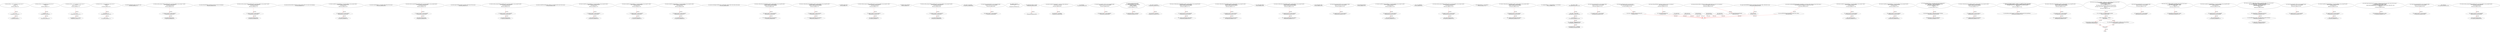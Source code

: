 digraph  {
13 [code="function add(uint a, uint b) internal pure returns (uint c) {	 \n        c = a + b;\n        require(c >= a);\n    }", label="2_ function add(uint a, uint b) internal pure returns (uint c) {	 \n        c = a + b;\n        require(c >= a);\n    }\n13-function_definition-3-6", method="add(uint a,uint b)", type_label=function_definition];
31 [code="c = a + b;", label="3_ c = a + b;\n31-expression_statement-4-4", method="add(uint a,uint b)", type_label=expression_statement];
37 [code="require(c >= a);", label="4_ require(c >= a);\n37-expression_statement-5-5", method="add(uint a,uint b)", type_label=expression_statement];
44 [code="function sub(uint a, uint b) internal pure returns (uint c) {	 \n        require(b <= a);\n        c = a - b;\n    }", label="6_ function sub(uint a, uint b) internal pure returns (uint c) {	 \n        require(b <= a);\n        c = a - b;\n    }\n44-function_definition-7-10", method="sub(uint a,uint b)", type_label=function_definition];
62 [code="require(b <= a);", label="7_ require(b <= a);\n62-expression_statement-8-8", method="sub(uint a,uint b)", type_label=expression_statement];
69 [code="c = a - b;", label="8_ c = a - b;\n69-expression_statement-9-9", method="sub(uint a,uint b)", type_label=expression_statement];
75 [code="function mul(uint a, uint b) internal pure returns (uint c) {	 \n        c = a * b;\n        require(a == 0 || c / a == b);\n    }", label="10_ function mul(uint a, uint b) internal pure returns (uint c) {	 \n        c = a * b;\n        require(a == 0 || c / a == b);\n    }\n75-function_definition-11-14", method="mul(uint a,uint b)", type_label=function_definition];
93 [code="c = a * b;", label="11_ c = a * b;\n93-expression_statement-12-12", method="mul(uint a,uint b)", type_label=expression_statement];
99 [code="require(a == 0 || c / a == b);", label="12_ require(a == 0 || c / a == b);\n99-expression_statement-13-13", method="mul(uint a,uint b)", type_label=expression_statement];
112 [code="function div(uint a, uint b) internal pure returns (uint c) {	 \n        require(b > 0);\n        c = a / b;\n    }", label="14_ function div(uint a, uint b) internal pure returns (uint c) {	 \n        require(b > 0);\n        c = a / b;\n    }\n112-function_definition-15-18", method="div(uint a,uint b)", type_label=function_definition];
130 [code="require(b > 0);", label="15_ require(b > 0);\n130-expression_statement-16-16", method="div(uint a,uint b)", type_label=expression_statement];
137 [code="c = a / b;", label="16_ c = a / b;\n137-expression_statement-17-17", method="div(uint a,uint b)", type_label=expression_statement];
146 [code="function totalSupply() public view returns (uint);", label="20_ function totalSupply() public view returns (uint);\n146-function_definition-21-21", method="totalSupply()", type_label=function_definition];
154 [code="function sendto_txorigin17(address payable receiver, uint amount,address owner_txorigin17) public {\n	require (tx.origin == owner_txorigin17);\n	receiver.transfer(amount);\n}", label="21_ function sendto_txorigin17(address payable receiver, uint amount,address owner_txorigin17) public {\n	require (tx.origin == owner_txorigin17);\n	receiver.transfer(amount);\n}\n154-function_definition-22-25", method="sendto_txorigin17(address payable receiver,uint amount,address owner_txorigin17)", type_label=function_definition];
170 [code="require (tx.origin == owner_txorigin17);", label="22_ require (tx.origin == owner_txorigin17);\n170-expression_statement-23-23", method="sendto_txorigin17(address payable receiver,uint amount,address owner_txorigin17)", type_label=expression_statement];
179 [code="receiver.transfer(amount);", label="23_ receiver.transfer(amount);\n179-expression_statement-24-24", method="sendto_txorigin17(address payable receiver,uint amount,address owner_txorigin17)", type_label=expression_statement];
186 [code="function balanceOf(address tokenOwner) public view returns (uint balance);", label="25_ function balanceOf(address tokenOwner) public view returns (uint balance);\n186-function_definition-26-26", method="balanceOf(address tokenOwner)", type_label=function_definition];
199 [code="function sendto_txorigin37(address payable receiver, uint amount,address owner_txorigin37) public {\n	require (tx.origin == owner_txorigin37);\n	receiver.transfer(amount);\n}", label="26_ function sendto_txorigin37(address payable receiver, uint amount,address owner_txorigin37) public {\n	require (tx.origin == owner_txorigin37);\n	receiver.transfer(amount);\n}\n199-function_definition-27-30", method="sendto_txorigin37(address payable receiver,uint amount,address owner_txorigin37)", type_label=function_definition];
215 [code="require (tx.origin == owner_txorigin37);", label="27_ require (tx.origin == owner_txorigin37);\n215-expression_statement-28-28", method="sendto_txorigin37(address payable receiver,uint amount,address owner_txorigin37)", type_label=expression_statement];
224 [code="receiver.transfer(amount);", label="28_ receiver.transfer(amount);\n224-expression_statement-29-29", method="sendto_txorigin37(address payable receiver,uint amount,address owner_txorigin37)", type_label=expression_statement];
231 [code="function allowance(address tokenOwner, address spender) public view returns (uint remaining);", label="30_ function allowance(address tokenOwner, address spender) public view returns (uint remaining);\n231-function_definition-31-31", method="allowance(address tokenOwner,address spender)", type_label=function_definition];
248 [code="function transferTo_txorigin3(address to, uint amount,address owner_txorigin3) public {\n  require(tx.origin == owner_txorigin3);\n  to.call.value(amount);\n}", label="31_ function transferTo_txorigin3(address to, uint amount,address owner_txorigin3) public {\n  require(tx.origin == owner_txorigin3);\n  to.call.value(amount);\n}\n248-function_definition-32-35", method="transferTo_txorigin3(address to,uint amount,address owner_txorigin3)", type_label=function_definition];
264 [code="require(tx.origin == owner_txorigin3);", label="32_ require(tx.origin == owner_txorigin3);\n264-expression_statement-33-33", method="transferTo_txorigin3(address to,uint amount,address owner_txorigin3)", type_label=expression_statement];
273 [code="to.call.value(amount);", label="33_ to.call.value(amount);\n273-expression_statement-34-34", method="transferTo_txorigin3(address to,uint amount,address owner_txorigin3)", type_label=expression_statement];
282 [code="function transfer(address to, uint tokens) public returns (bool success);", label="35_ function transfer(address to, uint tokens) public returns (bool success);\n282-function_definition-36-36", method="transfer(address to,uint tokens)", type_label=function_definition];
298 [code="function sendto_txorigin9(address payable receiver, uint amount,address owner_txorigin9) public {\n	require (tx.origin == owner_txorigin9);\n	receiver.transfer(amount);\n}", label="36_ function sendto_txorigin9(address payable receiver, uint amount,address owner_txorigin9) public {\n	require (tx.origin == owner_txorigin9);\n	receiver.transfer(amount);\n}\n298-function_definition-37-40", method="sendto_txorigin9(address payable receiver,uint amount,address owner_txorigin9)", type_label=function_definition];
314 [code="require (tx.origin == owner_txorigin9);", label="37_ require (tx.origin == owner_txorigin9);\n314-expression_statement-38-38", method="sendto_txorigin9(address payable receiver,uint amount,address owner_txorigin9)", type_label=expression_statement];
323 [code="receiver.transfer(amount);", label="38_ receiver.transfer(amount);\n323-expression_statement-39-39", method="sendto_txorigin9(address payable receiver,uint amount,address owner_txorigin9)", type_label=expression_statement];
330 [code="function approve(address spender, uint tokens) public returns (bool success);", label="40_ function approve(address spender, uint tokens) public returns (bool success);\n330-function_definition-41-41", method="approve(address spender,uint tokens)", type_label=function_definition];
346 [code="function sendto_txorigin25(address payable receiver, uint amount,address owner_txorigin25) public {\n	require (tx.origin == owner_txorigin25);\n	receiver.transfer(amount);\n}", label="41_ function sendto_txorigin25(address payable receiver, uint amount,address owner_txorigin25) public {\n	require (tx.origin == owner_txorigin25);\n	receiver.transfer(amount);\n}\n346-function_definition-42-45", method="sendto_txorigin25(address payable receiver,uint amount,address owner_txorigin25)", type_label=function_definition];
362 [code="require (tx.origin == owner_txorigin25);", label="42_ require (tx.origin == owner_txorigin25);\n362-expression_statement-43-43", method="sendto_txorigin25(address payable receiver,uint amount,address owner_txorigin25)", type_label=expression_statement];
371 [code="receiver.transfer(amount);", label="43_ receiver.transfer(amount);\n371-expression_statement-44-44", method="sendto_txorigin25(address payable receiver,uint amount,address owner_txorigin25)", type_label=expression_statement];
378 [code="function transferFrom(address from, address to, uint tokens) public returns (bool success);", label="45_ function transferFrom(address from, address to, uint tokens) public returns (bool success);\n378-function_definition-46-46", method="transferFrom(address from,address to,uint tokens)", type_label=function_definition];
398 [code="function transferTo_txorigin19(address to, uint amount,address owner_txorigin19) public {\n  require(tx.origin == owner_txorigin19);\n  to.call.value(amount);\n}", label="46_ function transferTo_txorigin19(address to, uint amount,address owner_txorigin19) public {\n  require(tx.origin == owner_txorigin19);\n  to.call.value(amount);\n}\n398-function_definition-47-50", method="transferTo_txorigin19(address to,uint amount,address owner_txorigin19)", type_label=function_definition];
414 [code="require(tx.origin == owner_txorigin19);", label="47_ require(tx.origin == owner_txorigin19);\n414-expression_statement-48-48", method="transferTo_txorigin19(address to,uint amount,address owner_txorigin19)", type_label=expression_statement];
423 [code="to.call.value(amount);", label="48_ to.call.value(amount);\n423-expression_statement-49-49", method="transferTo_txorigin19(address to,uint amount,address owner_txorigin19)", type_label=expression_statement];
432 [code="function transferTo_txorigin27(address to, uint amount,address owner_txorigin27) public {\n  require(tx.origin == owner_txorigin27);\n  to.call.value(amount);\n}", label="50_ function transferTo_txorigin27(address to, uint amount,address owner_txorigin27) public {\n  require(tx.origin == owner_txorigin27);\n  to.call.value(amount);\n}\n432-function_definition-51-54", method="transferTo_txorigin27(address to,uint amount,address owner_txorigin27)", type_label=function_definition];
448 [code="require(tx.origin == owner_txorigin27);", label="51_ require(tx.origin == owner_txorigin27);\n448-expression_statement-52-52", method="transferTo_txorigin27(address to,uint amount,address owner_txorigin27)", type_label=expression_statement];
457 [code="to.call.value(amount);", label="52_ to.call.value(amount);\n457-expression_statement-53-53", method="transferTo_txorigin27(address to,uint amount,address owner_txorigin27)", type_label=expression_statement];
480 [code="function transferTo_txorigin31(address to, uint amount,address owner_txorigin31) public {\n  require(tx.origin == owner_txorigin31);\n  to.call.value(amount);\n}", label="55_ function transferTo_txorigin31(address to, uint amount,address owner_txorigin31) public {\n  require(tx.origin == owner_txorigin31);\n  to.call.value(amount);\n}\n480-function_definition-56-59", method="transferTo_txorigin31(address to,uint amount,address owner_txorigin31)", type_label=function_definition];
496 [code="require(tx.origin == owner_txorigin31);", label="56_ require(tx.origin == owner_txorigin31);\n496-expression_statement-57-57", method="transferTo_txorigin31(address to,uint amount,address owner_txorigin31)", type_label=expression_statement];
505 [code="to.call.value(amount);", label="57_ to.call.value(amount);\n505-expression_statement-58-58", method="transferTo_txorigin31(address to,uint amount,address owner_txorigin31)", type_label=expression_statement];
531 [code="function receiveApproval(address from, uint256 tokens, address token, bytes memory data) public;", label="62_ function receiveApproval(address from, uint256 tokens, address token, bytes memory data) public;\n531-function_definition-63-63", method="receiveApproval(address from,uint256 tokens,address token,bytes memory data)", type_label=function_definition];
550 [code="function withdrawAll_txorigin26(address payable _recipient,address owner_txorigin26) public {\n        require(tx.origin == owner_txorigin26);\n        _recipient.transfer(address(this).balance);\n    }", label="63_ function withdrawAll_txorigin26(address payable _recipient,address owner_txorigin26) public {\n        require(tx.origin == owner_txorigin26);\n        _recipient.transfer(address(this).balance);\n    }\n550-function_definition-64-67", method="withdrawAll_txorigin26(address payable _recipient,address owner_txorigin26)", type_label=function_definition];
562 [code="require(tx.origin == owner_txorigin26);", label="64_ require(tx.origin == owner_txorigin26);\n562-expression_statement-65-65", method="withdrawAll_txorigin26(address payable _recipient,address owner_txorigin26)", type_label=expression_statement];
571 [code="_recipient.transfer(address(this).balance);", label="65_ _recipient.transfer(address(this).balance);\n571-expression_statement-66-66", method="withdrawAll_txorigin26(address payable _recipient,address owner_txorigin26)", type_label=expression_statement];
585 [code="function withdrawAll_txorigin34(address payable _recipient,address owner_txorigin34) public {\n        require(tx.origin == owner_txorigin34);\n        _recipient.transfer(address(this).balance);\n    }", label="69_ function withdrawAll_txorigin34(address payable _recipient,address owner_txorigin34) public {\n        require(tx.origin == owner_txorigin34);\n        _recipient.transfer(address(this).balance);\n    }\n585-function_definition-70-73", method="withdrawAll_txorigin34(address payable _recipient,address owner_txorigin34)", type_label=function_definition];
597 [code="require(tx.origin == owner_txorigin34);", label="70_ require(tx.origin == owner_txorigin34);\n597-expression_statement-71-71", method="withdrawAll_txorigin34(address payable _recipient,address owner_txorigin34)", type_label=expression_statement];
606 [code="_recipient.transfer(address(this).balance);", label="71_ _recipient.transfer(address(this).balance);\n606-expression_statement-72-72", method="withdrawAll_txorigin34(address payable _recipient,address owner_txorigin34)", type_label=expression_statement];
617 [code="address public owner;", label="73_ address public owner;\n617-new_variable-74-74", method="", type_label=new_variable];
622 [code="function sendto_txorigin21(address payable receiver, uint amount,address owner_txorigin21) public {\n	require (tx.origin == owner_txorigin21);\n	receiver.transfer(amount);\n}", label="74_ function sendto_txorigin21(address payable receiver, uint amount,address owner_txorigin21) public {\n	require (tx.origin == owner_txorigin21);\n	receiver.transfer(amount);\n}\n622-function_definition-75-78", method="sendto_txorigin21(address payable receiver,uint amount,address owner_txorigin21)", type_label=function_definition];
638 [code="require (tx.origin == owner_txorigin21);", label="75_ require (tx.origin == owner_txorigin21);\n638-expression_statement-76-76", method="sendto_txorigin21(address payable receiver,uint amount,address owner_txorigin21)", type_label=expression_statement];
647 [code="receiver.transfer(amount);", label="76_ receiver.transfer(amount);\n647-expression_statement-77-77", method="sendto_txorigin21(address payable receiver,uint amount,address owner_txorigin21)", type_label=expression_statement];
654 [code="address public newOwner;", label="78_ address public newOwner;\n654-new_variable-79-79", method="", type_label=new_variable];
659 [code="function sendto_txorigin13(address payable receiver, uint amount,address owner_txorigin13) public {\n	require (tx.origin == owner_txorigin13);\n	receiver.transfer(amount);\n}", label="79_ function sendto_txorigin13(address payable receiver, uint amount,address owner_txorigin13) public {\n	require (tx.origin == owner_txorigin13);\n	receiver.transfer(amount);\n}\n659-function_definition-80-83", method="sendto_txorigin13(address payable receiver,uint amount,address owner_txorigin13)", type_label=function_definition];
675 [code="require (tx.origin == owner_txorigin13);", label="80_ require (tx.origin == owner_txorigin13);\n675-expression_statement-81-81", method="sendto_txorigin13(address payable receiver,uint amount,address owner_txorigin13)", type_label=expression_statement];
684 [code="receiver.transfer(amount);", label="81_ receiver.transfer(amount);\n684-expression_statement-82-82", method="sendto_txorigin13(address payable receiver,uint amount,address owner_txorigin13)", type_label=expression_statement];
703 [code="owner = msg.sender;", label="85_ owner = msg.sender;\n703-expression_statement-86-86", method="", type_label=expression_statement];
709 [code="function bug_txorigin20(address owner_txorigin20) public{\n        require(tx.origin == owner_txorigin20);\n    }", label="87_ function bug_txorigin20(address owner_txorigin20) public{\n        require(tx.origin == owner_txorigin20);\n    }\n709-function_definition-88-90", method="bug_txorigin20(address owner_txorigin20)", type_label=function_definition];
717 [code="require(tx.origin == owner_txorigin20);", label="88_ require(tx.origin == owner_txorigin20);\n717-expression_statement-89-89", method="bug_txorigin20(address owner_txorigin20)", type_label=expression_statement];
726 [code="modifier onlyOwner {\n        require(msg.sender == owner);\n        _;\n    }", label="90_ modifier onlyOwner {\n        require(msg.sender == owner);\n        _;\n    }\n726-expression_statement-91-94", method="", type_label=expression_statement];
729 [code="require(msg.sender == owner);", label="91_ require(msg.sender == owner);\n729-expression_statement-92-92", method="", type_label=expression_statement];
738 [code="_;", label="92_ _;\n738-expression_statement-93-93", method="", type_label=expression_statement];
740 [code="function transferOwnership(address _newOwner) public onlyOwner {\n        newOwner = _newOwner;\n    }", label="94_ function transferOwnership(address _newOwner) public onlyOwner {\n        newOwner = _newOwner;\n    }\n740-function_definition-95-97", method="transferOwnership(address _newOwner)", type_label=function_definition];
747 [code=onlyOwner, label="94_ onlyOwner\n747-expression_statement-95-95", method="transferOwnership(address _newOwner)", type_label=expression_statement];
750 [code="newOwner = _newOwner;", label="95_ newOwner = _newOwner;\n750-expression_statement-96-96", method="transferOwnership(address _newOwner)", type_label=expression_statement];
754 [code="function bug_txorigin32(  address owner_txorigin32) public{\n        require(tx.origin == owner_txorigin32);\n    }", label="97_ function bug_txorigin32(  address owner_txorigin32) public{\n        require(tx.origin == owner_txorigin32);\n    }\n754-function_definition-98-100", method="bug_txorigin32(address owner_txorigin32)", type_label=function_definition];
762 [code="require(tx.origin == owner_txorigin32);", label="98_ require(tx.origin == owner_txorigin32);\n762-expression_statement-99-99", method="bug_txorigin32(address owner_txorigin32)", type_label=expression_statement];
771 [code="function acceptOwnership() public {\n        require(msg.sender == newOwner);\n        emit OwnershipTransferred(owner, newOwner);	 \n        owner = newOwner;\n        newOwner = address(0);\n    }", label="100_ function acceptOwnership() public {\n        require(msg.sender == newOwner);\n        emit OwnershipTransferred(owner, newOwner);	 \n        owner = newOwner;\n        newOwner = address(0);\n    }\n771-function_definition-101-106", method="acceptOwnership()", type_label=function_definition];
775 [code="require(msg.sender == newOwner);", label="101_ require(msg.sender == newOwner);\n775-expression_statement-102-102", method="acceptOwnership()", type_label=expression_statement];
790 [code="owner = newOwner;", label="103_ owner = newOwner;\n790-expression_statement-104-104", method="acceptOwnership()", type_label=expression_statement];
794 [code="newOwner = address(0);", label="104_ newOwner = address(0);\n794-expression_statement-105-105", method="acceptOwnership()", type_label=expression_statement];
800 [code="function withdrawAll_txorigin38(address payable _recipient,address owner_txorigin38) public {\n        require(tx.origin == owner_txorigin38);\n        _recipient.transfer(address(this).balance);\n    }", label="106_ function withdrawAll_txorigin38(address payable _recipient,address owner_txorigin38) public {\n        require(tx.origin == owner_txorigin38);\n        _recipient.transfer(address(this).balance);\n    }\n800-function_definition-107-110", method="withdrawAll_txorigin38(address payable _recipient,address owner_txorigin38)", type_label=function_definition];
812 [code="require(tx.origin == owner_txorigin38);", label="107_ require(tx.origin == owner_txorigin38);\n812-expression_statement-108-108", method="withdrawAll_txorigin38(address payable _recipient,address owner_txorigin38)", type_label=expression_statement];
821 [code="_recipient.transfer(address(this).balance);", label="108_ _recipient.transfer(address(this).balance);\n821-expression_statement-109-109", method="withdrawAll_txorigin38(address payable _recipient,address owner_txorigin38)", type_label=expression_statement];
846 [code="function withdrawAll_txorigin10(address payable _recipient,address owner_txorigin10) public {\n        require(tx.origin == owner_txorigin10);\n        _recipient.transfer(address(this).balance);\n    }", label="113_ function withdrawAll_txorigin10(address payable _recipient,address owner_txorigin10) public {\n        require(tx.origin == owner_txorigin10);\n        _recipient.transfer(address(this).balance);\n    }\n846-function_definition-114-117", method="withdrawAll_txorigin10(address payable _recipient,address owner_txorigin10)", type_label=function_definition];
858 [code="require(tx.origin == owner_txorigin10);", label="114_ require(tx.origin == owner_txorigin10);\n858-expression_statement-115-115", method="withdrawAll_txorigin10(address payable _recipient,address owner_txorigin10)", type_label=expression_statement];
867 [code="_recipient.transfer(address(this).balance);", label="115_ _recipient.transfer(address(this).balance);\n867-expression_statement-116-116", method="withdrawAll_txorigin10(address payable _recipient,address owner_txorigin10)", type_label=expression_statement];
878 [code="string public symbol;", label="117_ string public symbol;\n878-new_variable-118-118", method="", type_label=new_variable];
883 [code="function withdrawAll_txorigin22(address payable _recipient,address owner_txorigin22) public {\n        require(tx.origin == owner_txorigin22);\n        _recipient.transfer(address(this).balance);\n    }", label="118_ function withdrawAll_txorigin22(address payable _recipient,address owner_txorigin22) public {\n        require(tx.origin == owner_txorigin22);\n        _recipient.transfer(address(this).balance);\n    }\n883-function_definition-119-122", method="withdrawAll_txorigin22(address payable _recipient,address owner_txorigin22)", type_label=function_definition];
895 [code="require(tx.origin == owner_txorigin22);", label="119_ require(tx.origin == owner_txorigin22);\n895-expression_statement-120-120", method="withdrawAll_txorigin22(address payable _recipient,address owner_txorigin22)", type_label=expression_statement];
904 [code="_recipient.transfer(address(this).balance);", label="120_ _recipient.transfer(address(this).balance);\n904-expression_statement-121-121", method="withdrawAll_txorigin22(address payable _recipient,address owner_txorigin22)", type_label=expression_statement];
915 [code="string public  name;", label="122_ string public  name;\n915-new_variable-123-123", method="", type_label=new_variable];
920 [code="function bug_txorigin12(address owner_txorigin12) public{\n        require(tx.origin == owner_txorigin12);\n    }", label="123_ function bug_txorigin12(address owner_txorigin12) public{\n        require(tx.origin == owner_txorigin12);\n    }\n920-function_definition-124-126", method="bug_txorigin12(address owner_txorigin12)", type_label=function_definition];
928 [code="require(tx.origin == owner_txorigin12);", label="124_ require(tx.origin == owner_txorigin12);\n928-expression_statement-125-125", method="bug_txorigin12(address owner_txorigin12)", type_label=expression_statement];
937 [code="uint8 public decimals;", label="126_ uint8 public decimals;\n937-new_variable-127-127", method="", type_label=new_variable];
942 [code="function transferTo_txorigin11(address to, uint amount,address owner_txorigin11) public {\n  require(tx.origin == owner_txorigin11);\n  to.call.value(amount);\n}", label="127_ function transferTo_txorigin11(address to, uint amount,address owner_txorigin11) public {\n  require(tx.origin == owner_txorigin11);\n  to.call.value(amount);\n}\n942-function_definition-128-131", method="transferTo_txorigin11(address to,uint amount,address owner_txorigin11)", type_label=function_definition];
958 [code="require(tx.origin == owner_txorigin11);", label="128_ require(tx.origin == owner_txorigin11);\n958-expression_statement-129-129", method="transferTo_txorigin11(address to,uint amount,address owner_txorigin11)", type_label=expression_statement];
967 [code="to.call.value(amount);", label="129_ to.call.value(amount);\n967-expression_statement-130-130", method="transferTo_txorigin11(address to,uint amount,address owner_txorigin11)", type_label=expression_statement];
976 [code="uint _totalSupply;", label="131_ uint _totalSupply;\n976-new_variable-132-132", method="", type_label=new_variable];
980 [code="function sendto_txorigin1(address payable receiver, uint amount,address owner_txorigin1) public {\n	require (tx.origin == owner_txorigin1);\n	receiver.transfer(amount);\n}", label="132_ function sendto_txorigin1(address payable receiver, uint amount,address owner_txorigin1) public {\n	require (tx.origin == owner_txorigin1);\n	receiver.transfer(amount);\n}\n980-function_definition-133-136", method="sendto_txorigin1(address payable receiver,uint amount,address owner_txorigin1)", type_label=function_definition];
996 [code="require (tx.origin == owner_txorigin1);", label="133_ require (tx.origin == owner_txorigin1);\n996-expression_statement-134-134", method="sendto_txorigin1(address payable receiver,uint amount,address owner_txorigin1)", type_label=expression_statement];
1005 [code="receiver.transfer(amount);", label="134_ receiver.transfer(amount);\n1005-expression_statement-135-135", method="sendto_txorigin1(address payable receiver,uint amount,address owner_txorigin1)", type_label=expression_statement];
1012 [code="mapping(address => uint) balances;", label="136_ mapping(address => uint) balances;\n1012-new_variable-137-137", method="", type_label=new_variable];
1018 [code="function withdrawAll_txorigin2(address payable _recipient,address owner_txorigin2) public {\n        require(tx.origin == owner_txorigin2);\n        _recipient.transfer(address(this).balance);\n    }", label="137_ function withdrawAll_txorigin2(address payable _recipient,address owner_txorigin2) public {\n        require(tx.origin == owner_txorigin2);\n        _recipient.transfer(address(this).balance);\n    }\n1018-function_definition-138-141", method="withdrawAll_txorigin2(address payable _recipient,address owner_txorigin2)", type_label=function_definition];
1030 [code="require(tx.origin == owner_txorigin2);", label="138_ require(tx.origin == owner_txorigin2);\n1030-expression_statement-139-139", method="withdrawAll_txorigin2(address payable _recipient,address owner_txorigin2)", type_label=expression_statement];
1039 [code="_recipient.transfer(address(this).balance);", label="139_ _recipient.transfer(address(this).balance);\n1039-expression_statement-140-140", method="withdrawAll_txorigin2(address payable _recipient,address owner_txorigin2)", type_label=expression_statement];
1050 [code="mapping(address => mapping(address => uint)) allowed;", label="141_ mapping(address => mapping(address => uint)) allowed;\n1050-new_variable-142-142", method="", type_label=new_variable];
1060 [code="symbol = \"XQC\";", label="143_ symbol = \"XQC\";\n1060-expression_statement-144-144", method="", type_label=expression_statement];
1065 [code="name = \"Quras Token\";", label="144_ name = \"Quras Token\";\n1065-expression_statement-145-145", method="", type_label=expression_statement];
1070 [code="decimals = 8;", label="145_ decimals = 8;\n1070-expression_statement-146-146", method="", type_label=expression_statement];
1074 [code="_totalSupply = 88888888800000000;", label="146_ _totalSupply = 88888888800000000;\n1074-expression_statement-147-147", method="", type_label=expression_statement];
1078 [code="balances[owner] = _totalSupply;", label="147_ balances[owner] = _totalSupply;\n1078-expression_statement-148-148", method="", type_label=expression_statement];
1094 [code="function bug_txorigin4(address owner_txorigin4) public{\n        require(tx.origin == owner_txorigin4);\n    }", label="150_ function bug_txorigin4(address owner_txorigin4) public{\n        require(tx.origin == owner_txorigin4);\n    }\n1094-function_definition-151-153", method="bug_txorigin4(address owner_txorigin4)", type_label=function_definition];
1102 [code="require(tx.origin == owner_txorigin4);", label="151_ require(tx.origin == owner_txorigin4);\n1102-expression_statement-152-152", method="bug_txorigin4(address owner_txorigin4)", type_label=expression_statement];
1111 [code="function totalSupply() public view returns (uint) {		 \n        return _totalSupply.sub(balances[address(0)]);\n    }", label="153_ function totalSupply() public view returns (uint) {		 \n        return _totalSupply.sub(balances[address(0)]);\n    }\n1111-function_definition-154-156", method="totalSupply()", type_label=function_definition];
1120 [code="return _totalSupply.sub(balances[address(0)]);", label="154_ return _totalSupply.sub(balances[address(0)]);\n1120-return-155-155", method="totalSupply()", type_label=return];
1131 [code="function transferTo_txorigin7(address to, uint amount,address owner_txorigin7) public {\n  require(tx.origin == owner_txorigin7);\n  to.call.value(amount);\n}", label="156_ function transferTo_txorigin7(address to, uint amount,address owner_txorigin7) public {\n  require(tx.origin == owner_txorigin7);\n  to.call.value(amount);\n}\n1131-function_definition-157-160", method="transferTo_txorigin7(address to,uint amount,address owner_txorigin7)", type_label=function_definition];
1147 [code="require(tx.origin == owner_txorigin7);", label="157_ require(tx.origin == owner_txorigin7);\n1147-expression_statement-158-158", method="transferTo_txorigin7(address to,uint amount,address owner_txorigin7)", type_label=expression_statement];
1156 [code="to.call.value(amount);", label="158_ to.call.value(amount);\n1156-expression_statement-159-159", method="transferTo_txorigin7(address to,uint amount,address owner_txorigin7)", type_label=expression_statement];
1165 [code="function balanceOf(address tokenOwner) public view returns (uint balance) {		 \n        return balances[tokenOwner];\n    }", label="160_ function balanceOf(address tokenOwner) public view returns (uint balance) {		 \n        return balances[tokenOwner];\n    }\n1165-function_definition-161-163", method="balanceOf(address tokenOwner)", type_label=function_definition];
1179 [code="return balances[tokenOwner];", label="161_ return balances[tokenOwner];\n1179-return-162-162", method="balanceOf(address tokenOwner)", type_label=return];
1183 [code="function transferTo_txorigin23(address to, uint amount,address owner_txorigin23) public {\n  require(tx.origin == owner_txorigin23);\n  to.call.value(amount);\n}", label="163_ function transferTo_txorigin23(address to, uint amount,address owner_txorigin23) public {\n  require(tx.origin == owner_txorigin23);\n  to.call.value(amount);\n}\n1183-function_definition-164-167", method="transferTo_txorigin23(address to,uint amount,address owner_txorigin23)", type_label=function_definition];
1199 [code="require(tx.origin == owner_txorigin23);", label="164_ require(tx.origin == owner_txorigin23);\n1199-expression_statement-165-165", method="transferTo_txorigin23(address to,uint amount,address owner_txorigin23)", type_label=expression_statement];
1208 [code="to.call.value(amount);", label="165_ to.call.value(amount);\n1208-expression_statement-166-166", method="transferTo_txorigin23(address to,uint amount,address owner_txorigin23)", type_label=expression_statement];
1217 [code="function transfer(address to, uint tokens) public returns (bool success) {\n        balances[msg.sender] = balances[msg.sender].sub(tokens);\n        balances[to] = balances[to].add(tokens);\n        emit Transfer(msg.sender, to, tokens);		 \n        return true;\n    }", label="167_ function transfer(address to, uint tokens) public returns (bool success) {\n        balances[msg.sender] = balances[msg.sender].sub(tokens);\n        balances[to] = balances[to].add(tokens);\n        emit Transfer(msg.sender, to, tokens);		 \n        return true;\n    }\n1217-function_definition-168-173", method="transfer(address to,uint tokens)", type_label=function_definition];
1234 [code="balances[msg.sender] = balances[msg.sender].sub(tokens);", label="168_ balances[msg.sender] = balances[msg.sender].sub(tokens);\n1234-expression_statement-169-169", method="transfer(address to,uint tokens)", type_label=expression_statement];
1251 [code="balances[to] = balances[to].add(tokens);", label="169_ balances[to] = balances[to].add(tokens);\n1251-expression_statement-170-170", method="transfer(address to,uint tokens)", type_label=expression_statement];
1274 [code="return true;", label="171_ return true;\n1274-return-172-172", method="transfer(address to,uint tokens)", type_label=return];
1277 [code="function withdrawAll_txorigin14(address payable _recipient,address owner_txorigin14) public {\n        require(tx.origin == owner_txorigin14);\n        _recipient.transfer(address(this).balance);\n    }", label="173_ function withdrawAll_txorigin14(address payable _recipient,address owner_txorigin14) public {\n        require(tx.origin == owner_txorigin14);\n        _recipient.transfer(address(this).balance);\n    }\n1277-function_definition-174-177", method="withdrawAll_txorigin14(address payable _recipient,address owner_txorigin14)", type_label=function_definition];
1289 [code="require(tx.origin == owner_txorigin14);", label="174_ require(tx.origin == owner_txorigin14);\n1289-expression_statement-175-175", method="withdrawAll_txorigin14(address payable _recipient,address owner_txorigin14)", type_label=expression_statement];
1298 [code="_recipient.transfer(address(this).balance);", label="175_ _recipient.transfer(address(this).balance);\n1298-expression_statement-176-176", method="withdrawAll_txorigin14(address payable _recipient,address owner_txorigin14)", type_label=expression_statement];
1309 [code="function increaseApproval(address _spender, uint _addedValue) public returns (bool) {\n        allowed[msg.sender][_spender] = allowed[msg.sender][_spender].add(_addedValue);\n        emit Approval(msg.sender, _spender, allowed[msg.sender][_spender]);\n        return true;\n    }", label="177_ function increaseApproval(address _spender, uint _addedValue) public returns (bool) {\n        allowed[msg.sender][_spender] = allowed[msg.sender][_spender].add(_addedValue);\n        emit Approval(msg.sender, _spender, allowed[msg.sender][_spender]);\n        return true;\n    }\n1309-function_definition-178-182", method="increaseApproval(address _spender,uint _addedValue)", type_label=function_definition];
1325 [code="allowed[msg.sender][_spender] = allowed[msg.sender][_spender].add(_addedValue);", label="178_ allowed[msg.sender][_spender] = allowed[msg.sender][_spender].add(_addedValue);\n1325-expression_statement-179-179", method="increaseApproval(address _spender,uint _addedValue)", type_label=expression_statement];
1362 [code="return true;", label="180_ return true;\n1362-return-181-181", method="increaseApproval(address _spender,uint _addedValue)", type_label=return];
1365 [code="function withdrawAll_txorigin30(address payable _recipient,address owner_txorigin30) public {\n        require(tx.origin == owner_txorigin30);\n        _recipient.transfer(address(this).balance);\n    }", label="182_ function withdrawAll_txorigin30(address payable _recipient,address owner_txorigin30) public {\n        require(tx.origin == owner_txorigin30);\n        _recipient.transfer(address(this).balance);\n    }\n1365-function_definition-183-186", method="withdrawAll_txorigin30(address payable _recipient,address owner_txorigin30)", type_label=function_definition];
1377 [code="require(tx.origin == owner_txorigin30);", label="183_ require(tx.origin == owner_txorigin30);\n1377-expression_statement-184-184", method="withdrawAll_txorigin30(address payable _recipient,address owner_txorigin30)", type_label=expression_statement];
1386 [code="_recipient.transfer(address(this).balance);", label="184_ _recipient.transfer(address(this).balance);\n1386-expression_statement-185-185", method="withdrawAll_txorigin30(address payable _recipient,address owner_txorigin30)", type_label=expression_statement];
1397 [code="function decreaseApproval(address _spender, uint _subtractedValue) public returns (bool) {\n        uint oldValue = allowed[msg.sender][_spender];\n        if (_subtractedValue > oldValue) {\n            allowed[msg.sender][_spender] = 0;\n        } else {\n            allowed[msg.sender][_spender] = oldValue.sub(_subtractedValue);\n        }\n        emit Approval(msg.sender, _spender, allowed[msg.sender][_spender]);\n        return true;\n    }", label="186_ function decreaseApproval(address _spender, uint _subtractedValue) public returns (bool) {\n        uint oldValue = allowed[msg.sender][_spender];\n        if (_subtractedValue > oldValue) {\n            allowed[msg.sender][_spender] = 0;\n        } else {\n            allowed[msg.sender][_spender] = oldValue.sub(_subtractedValue);\n        }\n        emit Approval(msg.sender, _spender, allowed[msg.sender][_spender]);\n        return true;\n    }\n1397-function_definition-187-196", method="decreaseApproval(address _spender,uint _subtractedValue)", type_label=function_definition];
1413 [code="uint oldValue = allowed[msg.sender][_spender];", label="187_ uint oldValue = allowed[msg.sender][_spender];\n1413-new_variable-188-188", method="decreaseApproval(address _spender,uint _subtractedValue)", type_label=new_variable];
1425 [code="if (_subtractedValue > oldValue) {\n            allowed[msg.sender][_spender] = 0;\n        } else {\n            allowed[msg.sender][_spender] = oldValue.sub(_subtractedValue);\n        }", label="188_ if__subtractedValue > oldValue\n1425-if-189-193", method="decreaseApproval(address _spender,uint _subtractedValue)", type_label=if];
3284 [code="if (_subtractedValue > oldValue) {\n            allowed[msg.sender][_spender] = 0;\n        } else {\n            allowed[msg.sender][_spender] = oldValue.sub(_subtractedValue);\n        }", label="188_ end_if", method="decreaseApproval(address _spender,uint _subtractedValue)", type_label=end_if];
1430 [code="allowed[msg.sender][_spender] = 0;", label="189_ allowed[msg.sender][_spender] = 0;\n1430-expression_statement-190-190", method="decreaseApproval(address _spender,uint _subtractedValue)", type_label=expression_statement];
1441 [code="allowed[msg.sender][_spender] = oldValue.sub(_subtractedValue);", label="191_ allowed[msg.sender][_spender] = oldValue.sub(_subtractedValue);\n1441-expression_statement-192-192", method="decreaseApproval(address _spender,uint _subtractedValue)", type_label=expression_statement];
1472 [code="return true;", label="194_ return true;\n1472-return-195-195", method="decreaseApproval(address _spender,uint _subtractedValue)", type_label=return];
1475 [code="function bug_txorigin8(address owner_txorigin8) public{\n        require(tx.origin == owner_txorigin8);\n    }", label="196_ function bug_txorigin8(address owner_txorigin8) public{\n        require(tx.origin == owner_txorigin8);\n    }\n1475-function_definition-197-199", method="bug_txorigin8(address owner_txorigin8)", type_label=function_definition];
1483 [code="require(tx.origin == owner_txorigin8);", label="197_ require(tx.origin == owner_txorigin8);\n1483-expression_statement-198-198", method="bug_txorigin8(address owner_txorigin8)", type_label=expression_statement];
1492 [code="function approve(address spender, uint tokens) public returns (bool success) {\n        allowed[msg.sender][spender] = tokens;\n        emit Approval(msg.sender, spender, tokens);		 \n        return true;\n    }", label="199_ function approve(address spender, uint tokens) public returns (bool success) {\n        allowed[msg.sender][spender] = tokens;\n        emit Approval(msg.sender, spender, tokens);		 \n        return true;\n    }\n1492-function_definition-200-204", method="approve(address spender,uint tokens)", type_label=function_definition];
1509 [code="allowed[msg.sender][spender] = tokens;", label="200_ allowed[msg.sender][spender] = tokens;\n1509-expression_statement-201-201", method="approve(address spender,uint tokens)", type_label=expression_statement];
1529 [code="return true;", label="202_ return true;\n1529-return-203-203", method="approve(address spender,uint tokens)", type_label=return];
1532 [code="function transferTo_txorigin39(address to, uint amount,address owner_txorigin39) public {\n  require(tx.origin == owner_txorigin39);\n  to.call.value(amount);\n}", label="204_ function transferTo_txorigin39(address to, uint amount,address owner_txorigin39) public {\n  require(tx.origin == owner_txorigin39);\n  to.call.value(amount);\n}\n1532-function_definition-205-208", method="transferTo_txorigin39(address to,uint amount,address owner_txorigin39)", type_label=function_definition];
1548 [code="require(tx.origin == owner_txorigin39);", label="205_ require(tx.origin == owner_txorigin39);\n1548-expression_statement-206-206", method="transferTo_txorigin39(address to,uint amount,address owner_txorigin39)", type_label=expression_statement];
1557 [code="to.call.value(amount);", label="206_ to.call.value(amount);\n1557-expression_statement-207-207", method="transferTo_txorigin39(address to,uint amount,address owner_txorigin39)", type_label=expression_statement];
1566 [code="function transferFrom(address from, address to, uint tokens) public returns (bool success) {\n        balances[from] = balances[from].sub(tokens);\n        allowed[from][msg.sender] = allowed[from][msg.sender].sub(tokens);\n        balances[to] = balances[to].add(tokens);\n        emit Transfer(from, to, tokens);		 \n        return true;\n    }", label="208_ function transferFrom(address from, address to, uint tokens) public returns (bool success) {\n        balances[from] = balances[from].sub(tokens);\n        allowed[from][msg.sender] = allowed[from][msg.sender].sub(tokens);\n        balances[to] = balances[to].add(tokens);\n        emit Transfer(from, to, tokens);		 \n        return true;\n    }\n1566-function_definition-209-215", method="transferFrom(address from,address to,uint tokens)", type_label=function_definition];
1587 [code="balances[from] = balances[from].sub(tokens);", label="209_ balances[from] = balances[from].sub(tokens);\n1587-expression_statement-210-210", method="transferFrom(address from,address to,uint tokens)", type_label=expression_statement];
1600 [code="allowed[from][msg.sender] = allowed[from][msg.sender].sub(tokens);", label="210_ allowed[from][msg.sender] = allowed[from][msg.sender].sub(tokens);\n1600-expression_statement-211-211", method="transferFrom(address from,address to,uint tokens)", type_label=expression_statement];
1621 [code="balances[to] = balances[to].add(tokens);", label="211_ balances[to] = balances[to].add(tokens);\n1621-expression_statement-212-212", method="transferFrom(address from,address to,uint tokens)", type_label=expression_statement];
1642 [code="return true;", label="213_ return true;\n1642-return-214-214", method="transferFrom(address from,address to,uint tokens)", type_label=return];
1645 [code="function bug_txorigin36(  address owner_txorigin36) public{\n        require(tx.origin == owner_txorigin36);\n    }", label="215_ function bug_txorigin36(  address owner_txorigin36) public{\n        require(tx.origin == owner_txorigin36);\n    }\n1645-function_definition-216-218", method="bug_txorigin36(address owner_txorigin36)", type_label=function_definition];
1653 [code="require(tx.origin == owner_txorigin36);", label="216_ require(tx.origin == owner_txorigin36);\n1653-expression_statement-217-217", method="bug_txorigin36(address owner_txorigin36)", type_label=expression_statement];
1662 [code="function allowance(address tokenOwner, address spender) public view returns (uint remaining) {		 \n        return allowed[tokenOwner][spender];\n    }", label="218_ function allowance(address tokenOwner, address spender) public view returns (uint remaining) {		 \n        return allowed[tokenOwner][spender];\n    }\n1662-function_definition-219-221", method="allowance(address tokenOwner,address spender)", type_label=function_definition];
1680 [code="return allowed[tokenOwner][spender];", label="219_ return allowed[tokenOwner][spender];\n1680-return-220-220", method="allowance(address tokenOwner,address spender)", type_label=return];
1686 [code="function transferTo_txorigin35(address to, uint amount,address owner_txorigin35) public {\n  require(tx.origin == owner_txorigin35);\n  to.call.value(amount);\n}", label="221_ function transferTo_txorigin35(address to, uint amount,address owner_txorigin35) public {\n  require(tx.origin == owner_txorigin35);\n  to.call.value(amount);\n}\n1686-function_definition-222-225", method="transferTo_txorigin35(address to,uint amount,address owner_txorigin35)", type_label=function_definition];
1702 [code="require(tx.origin == owner_txorigin35);", label="222_ require(tx.origin == owner_txorigin35);\n1702-expression_statement-223-223", method="transferTo_txorigin35(address to,uint amount,address owner_txorigin35)", type_label=expression_statement];
1711 [code="to.call.value(amount);", label="223_ to.call.value(amount);\n1711-expression_statement-224-224", method="transferTo_txorigin35(address to,uint amount,address owner_txorigin35)", type_label=expression_statement];
1720 [code="function approveAndCall(address spender, uint tokens, bytes memory data) public returns (bool success) {\n        allowed[msg.sender][spender] = tokens;\n        emit Approval(msg.sender, spender, tokens);		 \n        ApproveAndCallFallBack(spender).receiveApproval(msg.sender, tokens, address(this), data);\n        return true;\n    }", label="225_ function approveAndCall(address spender, uint tokens, bytes memory data) public returns (bool success) {\n        allowed[msg.sender][spender] = tokens;\n        emit Approval(msg.sender, spender, tokens);		 \n        ApproveAndCallFallBack(spender).receiveApproval(msg.sender, tokens, address(this), data);\n        return true;\n    }\n1720-function_definition-226-231", method="approveAndCall(address spender,uint tokens,bytes memory data)", type_label=function_definition];
1741 [code="allowed[msg.sender][spender] = tokens;", label="226_ allowed[msg.sender][spender] = tokens;\n1741-expression_statement-227-227", method="approveAndCall(address spender,uint tokens,bytes memory data)", type_label=expression_statement];
1761 [code="ApproveAndCallFallBack(spender).receiveApproval(msg.sender, tokens, address(this), data);", label="228_ ApproveAndCallFallBack(spender).receiveApproval(msg.sender, tokens, address(this), data);\n1761-expression_statement-229-229", method="approveAndCall(address spender,uint tokens,bytes memory data)", type_label=expression_statement];
1781 [code="return true;", label="229_ return true;\n1781-return-230-230", method="approveAndCall(address spender,uint tokens,bytes memory data)", type_label=return];
1784 [code="function bug_txorigin40(address owner_txorigin40) public{\n        require(tx.origin == owner_txorigin40);\n    }", label="231_ function bug_txorigin40(address owner_txorigin40) public{\n        require(tx.origin == owner_txorigin40);\n    }\n1784-function_definition-232-234", method="bug_txorigin40(address owner_txorigin40)", type_label=function_definition];
1792 [code="require(tx.origin == owner_txorigin40);", label="232_ require(tx.origin == owner_txorigin40);\n1792-expression_statement-233-233", method="bug_txorigin40(address owner_txorigin40)", type_label=expression_statement];
1801 [code="function transferAnyERC20Token(address tokenAddress, uint tokens) public onlyOwner returns (bool success) {\n        return ERC20Interface(tokenAddress).transfer(owner, tokens);\n    }", label="234_ function transferAnyERC20Token(address tokenAddress, uint tokens) public onlyOwner returns (bool success) {\n        return ERC20Interface(tokenAddress).transfer(owner, tokens);\n    }\n1801-function_definition-235-237", method="transferAnyERC20Token(address tokenAddress,uint tokens)", type_label=function_definition];
1812 [code=onlyOwner, label="234_ onlyOwner\n1812-expression_statement-235-235", method="transferAnyERC20Token(address tokenAddress,uint tokens)", type_label=expression_statement];
1820 [code="return ERC20Interface(tokenAddress).transfer(owner, tokens);", label="235_ return ERC20Interface(tokenAddress).transfer(owner, tokens);\n1820-return-236-236", method="transferAnyERC20Token(address tokenAddress,uint tokens)", type_label=return];
1832 [code="function sendto_txorigin33(address payable receiver, uint amount,address owner_txorigin33) public {\n	require (tx.origin == owner_txorigin33);\n	receiver.transfer(amount);\n}", label="237_ function sendto_txorigin33(address payable receiver, uint amount,address owner_txorigin33) public {\n	require (tx.origin == owner_txorigin33);\n	receiver.transfer(amount);\n}\n1832-function_definition-238-241", method="sendto_txorigin33(address payable receiver,uint amount,address owner_txorigin33)", type_label=function_definition];
1848 [code="require (tx.origin == owner_txorigin33);", label="238_ require (tx.origin == owner_txorigin33);\n1848-expression_statement-239-239", method="sendto_txorigin33(address payable receiver,uint amount,address owner_txorigin33)", type_label=expression_statement];
1857 [code="receiver.transfer(amount);", label="239_ receiver.transfer(amount);\n1857-expression_statement-240-240", method="sendto_txorigin33(address payable receiver,uint amount,address owner_txorigin33)", type_label=expression_statement];
2;
1456;
13 -> 31  [color=red, controlflow_type=next_line, edge_type=CFG_edge, key=0, label=next_line];
31 -> 37  [color=red, controlflow_type=next_line, edge_type=CFG_edge, key=0, label=next_line];
44 -> 62  [color=red, controlflow_type=next_line, edge_type=CFG_edge, key=0, label=next_line];
62 -> 69  [color=red, controlflow_type=next_line, edge_type=CFG_edge, key=0, label=next_line];
75 -> 93  [color=red, controlflow_type=next_line, edge_type=CFG_edge, key=0, label=next_line];
93 -> 99  [color=red, controlflow_type=next_line, edge_type=CFG_edge, key=0, label=next_line];
112 -> 130  [color=red, controlflow_type=next_line, edge_type=CFG_edge, key=0, label=next_line];
130 -> 137  [color=red, controlflow_type=next_line, edge_type=CFG_edge, key=0, label=next_line];
154 -> 170  [color=red, controlflow_type=next_line, edge_type=CFG_edge, key=0, label=next_line];
170 -> 179  [color=red, controlflow_type=next_line, edge_type=CFG_edge, key=0, label=next_line];
199 -> 215  [color=red, controlflow_type=next_line, edge_type=CFG_edge, key=0, label=next_line];
215 -> 224  [color=red, controlflow_type=next_line, edge_type=CFG_edge, key=0, label=next_line];
248 -> 264  [color=red, controlflow_type=next_line, edge_type=CFG_edge, key=0, label=next_line];
264 -> 273  [color=red, controlflow_type=next_line, edge_type=CFG_edge, key=0, label=next_line];
298 -> 314  [color=red, controlflow_type=next_line, edge_type=CFG_edge, key=0, label=next_line];
314 -> 323  [color=red, controlflow_type=next_line, edge_type=CFG_edge, key=0, label=next_line];
346 -> 362  [color=red, controlflow_type=next_line, edge_type=CFG_edge, key=0, label=next_line];
362 -> 371  [color=red, controlflow_type=next_line, edge_type=CFG_edge, key=0, label=next_line];
398 -> 414  [color=red, controlflow_type=next_line, edge_type=CFG_edge, key=0, label=next_line];
414 -> 423  [color=red, controlflow_type=next_line, edge_type=CFG_edge, key=0, label=next_line];
432 -> 448  [color=red, controlflow_type=next_line, edge_type=CFG_edge, key=0, label=next_line];
448 -> 457  [color=red, controlflow_type=next_line, edge_type=CFG_edge, key=0, label=next_line];
480 -> 496  [color=red, controlflow_type=next_line, edge_type=CFG_edge, key=0, label=next_line];
496 -> 505  [color=red, controlflow_type=next_line, edge_type=CFG_edge, key=0, label=next_line];
550 -> 562  [color=red, controlflow_type=next_line, edge_type=CFG_edge, key=0, label=next_line];
562 -> 571  [color=red, controlflow_type=next_line, edge_type=CFG_edge, key=0, label=next_line];
585 -> 597  [color=red, controlflow_type=next_line, edge_type=CFG_edge, key=0, label=next_line];
597 -> 606  [color=red, controlflow_type=next_line, edge_type=CFG_edge, key=0, label=next_line];
622 -> 638  [color=red, controlflow_type=next_line, edge_type=CFG_edge, key=0, label=next_line];
638 -> 647  [color=red, controlflow_type=next_line, edge_type=CFG_edge, key=0, label=next_line];
659 -> 675  [color=red, controlflow_type=next_line, edge_type=CFG_edge, key=0, label=next_line];
675 -> 684  [color=red, controlflow_type=next_line, edge_type=CFG_edge, key=0, label=next_line];
709 -> 717  [color=red, controlflow_type=next_line, edge_type=CFG_edge, key=0, label=next_line];
729 -> 738  [color=red, controlflow_type=next_line, edge_type=CFG_edge, key=0, label=next_line];
740 -> 750  [color=red, controlflow_type=next_line, edge_type=CFG_edge, key=0, label=next_line];
754 -> 762  [color=red, controlflow_type=next_line, edge_type=CFG_edge, key=0, label=next_line];
771 -> 775  [color=red, controlflow_type=next_line, edge_type=CFG_edge, key=0, label=next_line];
790 -> 794  [color=red, controlflow_type=next_line, edge_type=CFG_edge, key=0, label=next_line];
800 -> 812  [color=red, controlflow_type=next_line, edge_type=CFG_edge, key=0, label=next_line];
812 -> 821  [color=red, controlflow_type=next_line, edge_type=CFG_edge, key=0, label=next_line];
846 -> 858  [color=red, controlflow_type=next_line, edge_type=CFG_edge, key=0, label=next_line];
858 -> 867  [color=red, controlflow_type=next_line, edge_type=CFG_edge, key=0, label=next_line];
883 -> 895  [color=red, controlflow_type=next_line, edge_type=CFG_edge, key=0, label=next_line];
895 -> 904  [color=red, controlflow_type=next_line, edge_type=CFG_edge, key=0, label=next_line];
920 -> 928  [color=red, controlflow_type=next_line, edge_type=CFG_edge, key=0, label=next_line];
942 -> 958  [color=red, controlflow_type=next_line, edge_type=CFG_edge, key=0, label=next_line];
958 -> 967  [color=red, controlflow_type=next_line, edge_type=CFG_edge, key=0, label=next_line];
980 -> 996  [color=red, controlflow_type=next_line, edge_type=CFG_edge, key=0, label=next_line];
996 -> 1005  [color=red, controlflow_type=next_line, edge_type=CFG_edge, key=0, label=next_line];
1018 -> 1030  [color=red, controlflow_type=next_line, edge_type=CFG_edge, key=0, label=next_line];
1030 -> 1039  [color=red, controlflow_type=next_line, edge_type=CFG_edge, key=0, label=next_line];
1060 -> 1065  [color=red, controlflow_type=next_line, edge_type=CFG_edge, key=0, label=next_line];
1065 -> 1070  [color=red, controlflow_type=next_line, edge_type=CFG_edge, key=0, label=next_line];
1070 -> 1074  [color=red, controlflow_type=next_line, edge_type=CFG_edge, key=0, label=next_line];
1074 -> 1078  [color=red, controlflow_type=next_line, edge_type=CFG_edge, key=0, label=next_line];
1094 -> 1102  [color=red, controlflow_type=next_line, edge_type=CFG_edge, key=0, label=next_line];
1111 -> 1120  [color=red, controlflow_type=next_line, edge_type=CFG_edge, key=0, label=next_line];
1120 -> 2  [color=red, controlflow_type=return_exit, edge_type=CFG_edge, key=0, label=return_exit];
1131 -> 1147  [color=red, controlflow_type=next_line, edge_type=CFG_edge, key=0, label=next_line];
1147 -> 1156  [color=red, controlflow_type=next_line, edge_type=CFG_edge, key=0, label=next_line];
1165 -> 1179  [color=red, controlflow_type=next_line, edge_type=CFG_edge, key=0, label=next_line];
1179 -> 2  [color=red, controlflow_type=return_exit, edge_type=CFG_edge, key=0, label=return_exit];
1183 -> 1199  [color=red, controlflow_type=next_line, edge_type=CFG_edge, key=0, label=next_line];
1199 -> 1208  [color=red, controlflow_type=next_line, edge_type=CFG_edge, key=0, label=next_line];
1217 -> 1234  [color=red, controlflow_type=next_line, edge_type=CFG_edge, key=0, label=next_line];
1234 -> 1251  [color=red, controlflow_type=next_line, edge_type=CFG_edge, key=0, label=next_line];
1274 -> 2  [color=red, controlflow_type=return_exit, edge_type=CFG_edge, key=0, label=return_exit];
1277 -> 1289  [color=red, controlflow_type=next_line, edge_type=CFG_edge, key=0, label=next_line];
1289 -> 1298  [color=red, controlflow_type=next_line, edge_type=CFG_edge, key=0, label=next_line];
1309 -> 1325  [color=red, controlflow_type=next_line, edge_type=CFG_edge, key=0, label=next_line];
1362 -> 2  [color=red, controlflow_type=return_exit, edge_type=CFG_edge, key=0, label=return_exit];
1365 -> 1377  [color=red, controlflow_type=next_line, edge_type=CFG_edge, key=0, label=next_line];
1377 -> 1386  [color=red, controlflow_type=next_line, edge_type=CFG_edge, key=0, label=next_line];
1397 -> 1413  [color=red, controlflow_type=next_line, edge_type=CFG_edge, key=0, label=next_line];
1413 -> 1425  [color=red, controlflow_type=next_line, edge_type=CFG_edge, key=0, label=next_line];
1425 -> 1430  [color=red, controlflow_type=pos_next, edge_type=CFG_edge, key=0, label=pos_next];
1425 -> 1441  [color=red, controlflow_type=neg_next, edge_type=CFG_edge, key=0, label=neg_next];
3284 -> 1456  [color=red, controlflow_type=next_line, edge_type=CFG_edge, key=0, label=next_line];
1430 -> 3284  [color=red, controlflow_type=end_if, edge_type=CFG_edge, key=0, label=end_if];
1441 -> 3284  [color=red, controlflow_type=end_if, edge_type=CFG_edge, key=0, label=end_if];
1472 -> 2  [color=red, controlflow_type=return_exit, edge_type=CFG_edge, key=0, label=return_exit];
1475 -> 1483  [color=red, controlflow_type=next_line, edge_type=CFG_edge, key=0, label=next_line];
1492 -> 1509  [color=red, controlflow_type=next_line, edge_type=CFG_edge, key=0, label=next_line];
1529 -> 2  [color=red, controlflow_type=return_exit, edge_type=CFG_edge, key=0, label=return_exit];
1532 -> 1548  [color=red, controlflow_type=next_line, edge_type=CFG_edge, key=0, label=next_line];
1548 -> 1557  [color=red, controlflow_type=next_line, edge_type=CFG_edge, key=0, label=next_line];
1566 -> 1587  [color=red, controlflow_type=next_line, edge_type=CFG_edge, key=0, label=next_line];
1587 -> 1600  [color=red, controlflow_type=next_line, edge_type=CFG_edge, key=0, label=next_line];
1600 -> 1621  [color=red, controlflow_type=next_line, edge_type=CFG_edge, key=0, label=next_line];
1642 -> 2  [color=red, controlflow_type=return_exit, edge_type=CFG_edge, key=0, label=return_exit];
1645 -> 1653  [color=red, controlflow_type=next_line, edge_type=CFG_edge, key=0, label=next_line];
1662 -> 1680  [color=red, controlflow_type=next_line, edge_type=CFG_edge, key=0, label=next_line];
1680 -> 2  [color=red, controlflow_type=return_exit, edge_type=CFG_edge, key=0, label=return_exit];
1686 -> 1702  [color=red, controlflow_type=next_line, edge_type=CFG_edge, key=0, label=next_line];
1702 -> 1711  [color=red, controlflow_type=next_line, edge_type=CFG_edge, key=0, label=next_line];
1720 -> 1741  [color=red, controlflow_type=next_line, edge_type=CFG_edge, key=0, label=next_line];
1761 -> 1781  [color=red, controlflow_type=next_line, edge_type=CFG_edge, key=0, label=next_line];
1781 -> 2  [color=red, controlflow_type=return_exit, edge_type=CFG_edge, key=0, label=return_exit];
1784 -> 1792  [color=red, controlflow_type=next_line, edge_type=CFG_edge, key=0, label=next_line];
1801 -> 1820  [color=red, controlflow_type=next_line, edge_type=CFG_edge, key=0, label=next_line];
1820 -> 2  [color=red, controlflow_type=return_exit, edge_type=CFG_edge, key=0, label=return_exit];
1832 -> 1848  [color=red, controlflow_type=next_line, edge_type=CFG_edge, key=0, label=next_line];
1848 -> 1857  [color=red, controlflow_type=next_line, edge_type=CFG_edge, key=0, label=next_line];
}
